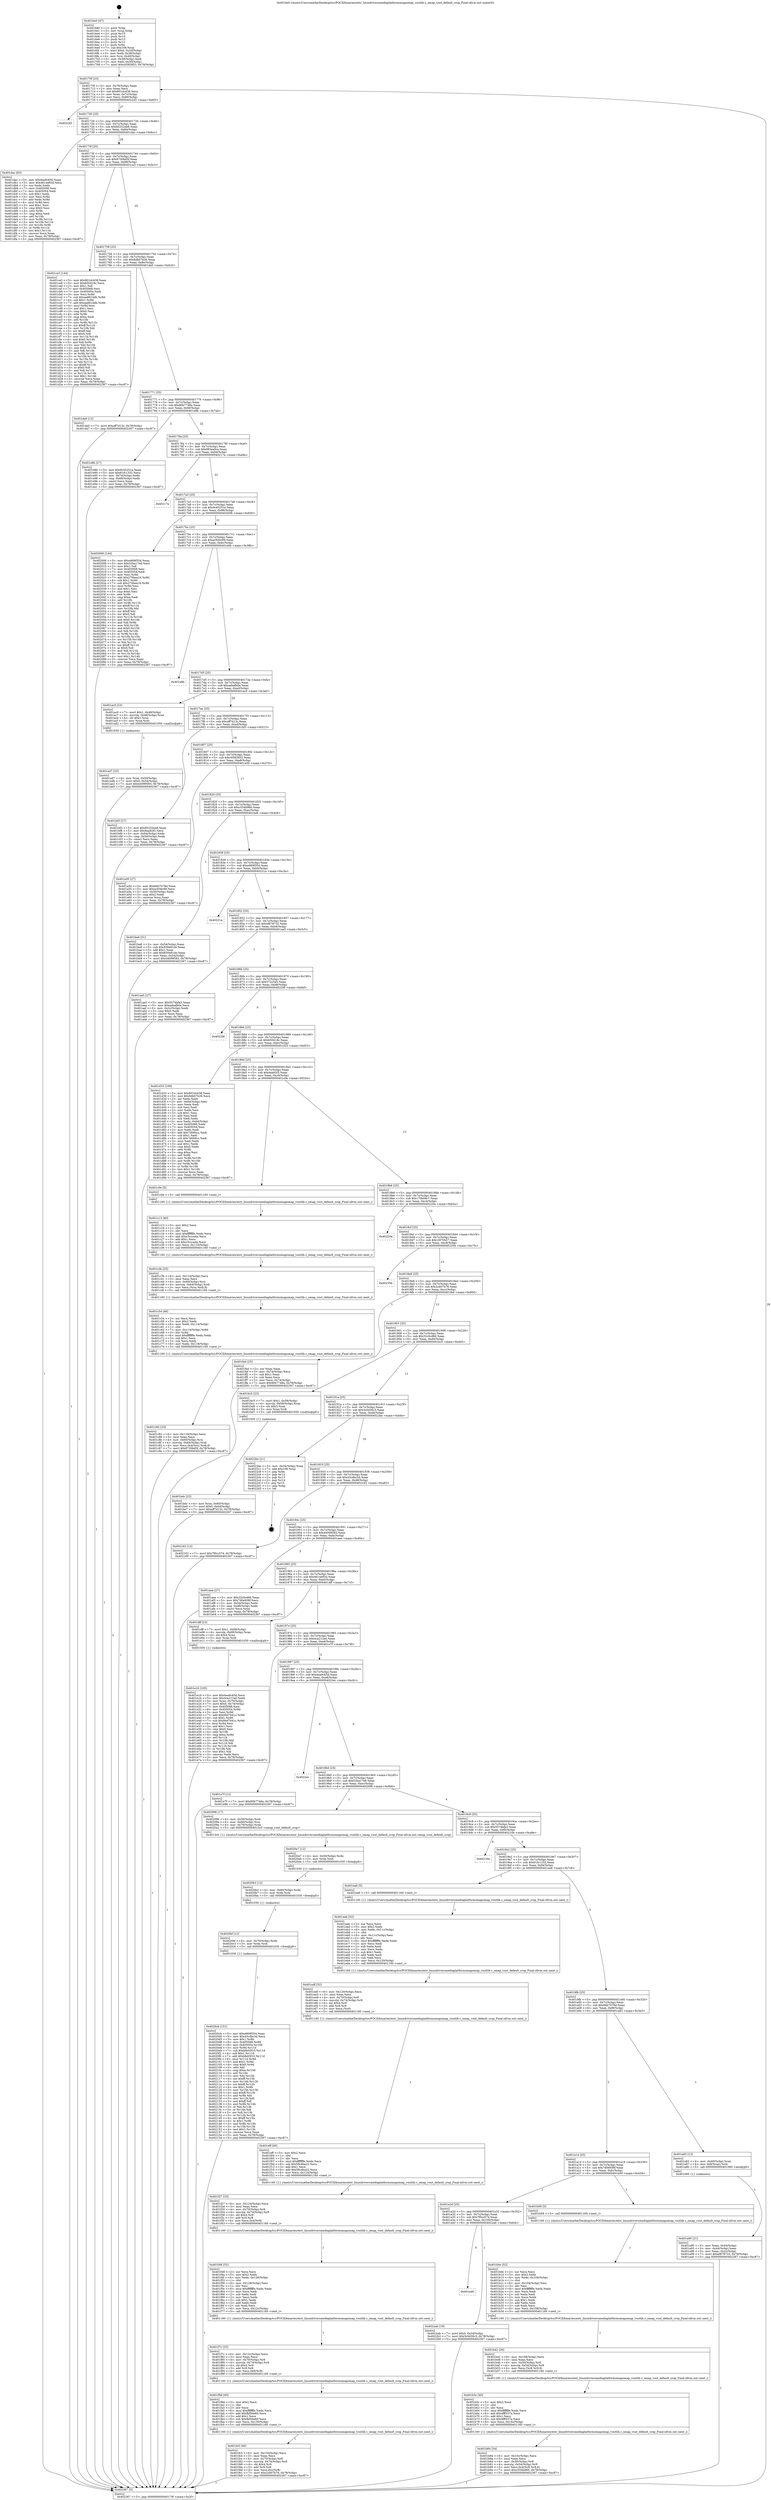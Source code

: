 digraph "0x4016e0" {
  label = "0x4016e0 (/mnt/c/Users/mathe/Desktop/tcc/POCII/binaries/extr_linuxdriversmediaplatformomapomap_voutlib.c_omap_vout_default_crop_Final-ollvm.out::main(0))"
  labelloc = "t"
  node[shape=record]

  Entry [label="",width=0.3,height=0.3,shape=circle,fillcolor=black,style=filled]
  "0x40170f" [label="{
     0x40170f [23]\l
     | [instrs]\l
     &nbsp;&nbsp;0x40170f \<+3\>: mov -0x78(%rbp),%eax\l
     &nbsp;&nbsp;0x401712 \<+2\>: mov %eax,%ecx\l
     &nbsp;&nbsp;0x401714 \<+6\>: sub $0x801dc438,%ecx\l
     &nbsp;&nbsp;0x40171a \<+3\>: mov %eax,-0x7c(%rbp)\l
     &nbsp;&nbsp;0x40171d \<+3\>: mov %ecx,-0x80(%rbp)\l
     &nbsp;&nbsp;0x401720 \<+6\>: je 00000000004022d3 \<main+0xbf3\>\l
  }"]
  "0x4022d3" [label="{
     0x4022d3\l
  }", style=dashed]
  "0x401726" [label="{
     0x401726 [25]\l
     | [instrs]\l
     &nbsp;&nbsp;0x401726 \<+5\>: jmp 000000000040172b \<main+0x4b\>\l
     &nbsp;&nbsp;0x40172b \<+3\>: mov -0x7c(%rbp),%eax\l
     &nbsp;&nbsp;0x40172e \<+5\>: sub $0x85252eb8,%eax\l
     &nbsp;&nbsp;0x401733 \<+6\>: mov %eax,-0x84(%rbp)\l
     &nbsp;&nbsp;0x401739 \<+6\>: je 0000000000401dac \<main+0x6cc\>\l
  }"]
  Exit [label="",width=0.3,height=0.3,shape=circle,fillcolor=black,style=filled,peripheries=2]
  "0x401dac" [label="{
     0x401dac [83]\l
     | [instrs]\l
     &nbsp;&nbsp;0x401dac \<+5\>: mov $0x4ea9c65d,%eax\l
     &nbsp;&nbsp;0x401db1 \<+5\>: mov $0x4614e83d,%ecx\l
     &nbsp;&nbsp;0x401db6 \<+2\>: xor %edx,%edx\l
     &nbsp;&nbsp;0x401db8 \<+7\>: mov 0x405068,%esi\l
     &nbsp;&nbsp;0x401dbf \<+7\>: mov 0x405054,%edi\l
     &nbsp;&nbsp;0x401dc6 \<+3\>: sub $0x1,%edx\l
     &nbsp;&nbsp;0x401dc9 \<+3\>: mov %esi,%r8d\l
     &nbsp;&nbsp;0x401dcc \<+3\>: add %edx,%r8d\l
     &nbsp;&nbsp;0x401dcf \<+4\>: imul %r8d,%esi\l
     &nbsp;&nbsp;0x401dd3 \<+3\>: and $0x1,%esi\l
     &nbsp;&nbsp;0x401dd6 \<+3\>: cmp $0x0,%esi\l
     &nbsp;&nbsp;0x401dd9 \<+4\>: sete %r9b\l
     &nbsp;&nbsp;0x401ddd \<+3\>: cmp $0xa,%edi\l
     &nbsp;&nbsp;0x401de0 \<+4\>: setl %r10b\l
     &nbsp;&nbsp;0x401de4 \<+3\>: mov %r9b,%r11b\l
     &nbsp;&nbsp;0x401de7 \<+3\>: and %r10b,%r11b\l
     &nbsp;&nbsp;0x401dea \<+3\>: xor %r10b,%r9b\l
     &nbsp;&nbsp;0x401ded \<+3\>: or %r9b,%r11b\l
     &nbsp;&nbsp;0x401df0 \<+4\>: test $0x1,%r11b\l
     &nbsp;&nbsp;0x401df4 \<+3\>: cmovne %ecx,%eax\l
     &nbsp;&nbsp;0x401df7 \<+3\>: mov %eax,-0x78(%rbp)\l
     &nbsp;&nbsp;0x401dfa \<+5\>: jmp 0000000000402367 \<main+0xc87\>\l
  }"]
  "0x40173f" [label="{
     0x40173f [25]\l
     | [instrs]\l
     &nbsp;&nbsp;0x40173f \<+5\>: jmp 0000000000401744 \<main+0x64\>\l
     &nbsp;&nbsp;0x401744 \<+3\>: mov -0x7c(%rbp),%eax\l
     &nbsp;&nbsp;0x401747 \<+5\>: sub $0x8730bd5f,%eax\l
     &nbsp;&nbsp;0x40174c \<+6\>: mov %eax,-0x88(%rbp)\l
     &nbsp;&nbsp;0x401752 \<+6\>: je 0000000000401ca3 \<main+0x5c3\>\l
  }"]
  "0x401a46" [label="{
     0x401a46\l
  }", style=dashed]
  "0x401ca3" [label="{
     0x401ca3 [144]\l
     | [instrs]\l
     &nbsp;&nbsp;0x401ca3 \<+5\>: mov $0x801dc438,%eax\l
     &nbsp;&nbsp;0x401ca8 \<+5\>: mov $0x650418c,%ecx\l
     &nbsp;&nbsp;0x401cad \<+2\>: mov $0x1,%dl\l
     &nbsp;&nbsp;0x401caf \<+7\>: mov 0x405068,%esi\l
     &nbsp;&nbsp;0x401cb6 \<+7\>: mov 0x405054,%edi\l
     &nbsp;&nbsp;0x401cbd \<+3\>: mov %esi,%r8d\l
     &nbsp;&nbsp;0x401cc0 \<+7\>: sub $0xaa881ddb,%r8d\l
     &nbsp;&nbsp;0x401cc7 \<+4\>: sub $0x1,%r8d\l
     &nbsp;&nbsp;0x401ccb \<+7\>: add $0xaa881ddb,%r8d\l
     &nbsp;&nbsp;0x401cd2 \<+4\>: imul %r8d,%esi\l
     &nbsp;&nbsp;0x401cd6 \<+3\>: and $0x1,%esi\l
     &nbsp;&nbsp;0x401cd9 \<+3\>: cmp $0x0,%esi\l
     &nbsp;&nbsp;0x401cdc \<+4\>: sete %r9b\l
     &nbsp;&nbsp;0x401ce0 \<+3\>: cmp $0xa,%edi\l
     &nbsp;&nbsp;0x401ce3 \<+4\>: setl %r10b\l
     &nbsp;&nbsp;0x401ce7 \<+3\>: mov %r9b,%r11b\l
     &nbsp;&nbsp;0x401cea \<+4\>: xor $0xff,%r11b\l
     &nbsp;&nbsp;0x401cee \<+3\>: mov %r10b,%bl\l
     &nbsp;&nbsp;0x401cf1 \<+3\>: xor $0xff,%bl\l
     &nbsp;&nbsp;0x401cf4 \<+3\>: xor $0x0,%dl\l
     &nbsp;&nbsp;0x401cf7 \<+3\>: mov %r11b,%r14b\l
     &nbsp;&nbsp;0x401cfa \<+4\>: and $0x0,%r14b\l
     &nbsp;&nbsp;0x401cfe \<+3\>: and %dl,%r9b\l
     &nbsp;&nbsp;0x401d01 \<+3\>: mov %bl,%r15b\l
     &nbsp;&nbsp;0x401d04 \<+4\>: and $0x0,%r15b\l
     &nbsp;&nbsp;0x401d08 \<+3\>: and %dl,%r10b\l
     &nbsp;&nbsp;0x401d0b \<+3\>: or %r9b,%r14b\l
     &nbsp;&nbsp;0x401d0e \<+3\>: or %r10b,%r15b\l
     &nbsp;&nbsp;0x401d11 \<+3\>: xor %r15b,%r14b\l
     &nbsp;&nbsp;0x401d14 \<+3\>: or %bl,%r11b\l
     &nbsp;&nbsp;0x401d17 \<+4\>: xor $0xff,%r11b\l
     &nbsp;&nbsp;0x401d1b \<+3\>: or $0x0,%dl\l
     &nbsp;&nbsp;0x401d1e \<+3\>: and %dl,%r11b\l
     &nbsp;&nbsp;0x401d21 \<+3\>: or %r11b,%r14b\l
     &nbsp;&nbsp;0x401d24 \<+4\>: test $0x1,%r14b\l
     &nbsp;&nbsp;0x401d28 \<+3\>: cmovne %ecx,%eax\l
     &nbsp;&nbsp;0x401d2b \<+3\>: mov %eax,-0x78(%rbp)\l
     &nbsp;&nbsp;0x401d2e \<+5\>: jmp 0000000000402367 \<main+0xc87\>\l
  }"]
  "0x401758" [label="{
     0x401758 [25]\l
     | [instrs]\l
     &nbsp;&nbsp;0x401758 \<+5\>: jmp 000000000040175d \<main+0x7d\>\l
     &nbsp;&nbsp;0x40175d \<+3\>: mov -0x7c(%rbp),%eax\l
     &nbsp;&nbsp;0x401760 \<+5\>: sub $0x8db07b26,%eax\l
     &nbsp;&nbsp;0x401765 \<+6\>: mov %eax,-0x8c(%rbp)\l
     &nbsp;&nbsp;0x40176b \<+6\>: je 0000000000401da0 \<main+0x6c0\>\l
  }"]
  "0x4022ab" [label="{
     0x4022ab [19]\l
     | [instrs]\l
     &nbsp;&nbsp;0x4022ab \<+7\>: movl $0x0,-0x34(%rbp)\l
     &nbsp;&nbsp;0x4022b2 \<+7\>: movl $0x3c0d30c3,-0x78(%rbp)\l
     &nbsp;&nbsp;0x4022b9 \<+5\>: jmp 0000000000402367 \<main+0xc87\>\l
  }"]
  "0x401da0" [label="{
     0x401da0 [12]\l
     | [instrs]\l
     &nbsp;&nbsp;0x401da0 \<+7\>: movl $0xaff7d13c,-0x78(%rbp)\l
     &nbsp;&nbsp;0x401da7 \<+5\>: jmp 0000000000402367 \<main+0xc87\>\l
  }"]
  "0x401771" [label="{
     0x401771 [25]\l
     | [instrs]\l
     &nbsp;&nbsp;0x401771 \<+5\>: jmp 0000000000401776 \<main+0x96\>\l
     &nbsp;&nbsp;0x401776 \<+3\>: mov -0x7c(%rbp),%eax\l
     &nbsp;&nbsp;0x401779 \<+5\>: sub $0x90b7748a,%eax\l
     &nbsp;&nbsp;0x40177e \<+6\>: mov %eax,-0x90(%rbp)\l
     &nbsp;&nbsp;0x401784 \<+6\>: je 0000000000401e8b \<main+0x7ab\>\l
  }"]
  "0x4020cb" [label="{
     0x4020cb [151]\l
     | [instrs]\l
     &nbsp;&nbsp;0x4020cb \<+5\>: mov $0xe969f354,%eax\l
     &nbsp;&nbsp;0x4020d0 \<+5\>: mov $0x43cdbc3d,%ecx\l
     &nbsp;&nbsp;0x4020d5 \<+3\>: mov $0x1,%r8b\l
     &nbsp;&nbsp;0x4020d8 \<+8\>: mov 0x405068,%r9d\l
     &nbsp;&nbsp;0x4020e0 \<+8\>: mov 0x405054,%r10d\l
     &nbsp;&nbsp;0x4020e8 \<+3\>: mov %r9d,%r11d\l
     &nbsp;&nbsp;0x4020eb \<+7\>: sub $0xbfe03f10,%r11d\l
     &nbsp;&nbsp;0x4020f2 \<+4\>: sub $0x1,%r11d\l
     &nbsp;&nbsp;0x4020f6 \<+7\>: add $0xbfe03f10,%r11d\l
     &nbsp;&nbsp;0x4020fd \<+4\>: imul %r11d,%r9d\l
     &nbsp;&nbsp;0x402101 \<+4\>: and $0x1,%r9d\l
     &nbsp;&nbsp;0x402105 \<+4\>: cmp $0x0,%r9d\l
     &nbsp;&nbsp;0x402109 \<+3\>: sete %bl\l
     &nbsp;&nbsp;0x40210c \<+4\>: cmp $0xa,%r10d\l
     &nbsp;&nbsp;0x402110 \<+4\>: setl %r14b\l
     &nbsp;&nbsp;0x402114 \<+3\>: mov %bl,%r15b\l
     &nbsp;&nbsp;0x402117 \<+4\>: xor $0xff,%r15b\l
     &nbsp;&nbsp;0x40211b \<+3\>: mov %r14b,%r12b\l
     &nbsp;&nbsp;0x40211e \<+4\>: xor $0xff,%r12b\l
     &nbsp;&nbsp;0x402122 \<+4\>: xor $0x1,%r8b\l
     &nbsp;&nbsp;0x402126 \<+3\>: mov %r15b,%r13b\l
     &nbsp;&nbsp;0x402129 \<+4\>: and $0xff,%r13b\l
     &nbsp;&nbsp;0x40212d \<+3\>: and %r8b,%bl\l
     &nbsp;&nbsp;0x402130 \<+3\>: mov %r12b,%dl\l
     &nbsp;&nbsp;0x402133 \<+3\>: and $0xff,%dl\l
     &nbsp;&nbsp;0x402136 \<+3\>: and %r8b,%r14b\l
     &nbsp;&nbsp;0x402139 \<+3\>: or %bl,%r13b\l
     &nbsp;&nbsp;0x40213c \<+3\>: or %r14b,%dl\l
     &nbsp;&nbsp;0x40213f \<+3\>: xor %dl,%r13b\l
     &nbsp;&nbsp;0x402142 \<+3\>: or %r12b,%r15b\l
     &nbsp;&nbsp;0x402145 \<+4\>: xor $0xff,%r15b\l
     &nbsp;&nbsp;0x402149 \<+4\>: or $0x1,%r8b\l
     &nbsp;&nbsp;0x40214d \<+3\>: and %r8b,%r15b\l
     &nbsp;&nbsp;0x402150 \<+3\>: or %r15b,%r13b\l
     &nbsp;&nbsp;0x402153 \<+4\>: test $0x1,%r13b\l
     &nbsp;&nbsp;0x402157 \<+3\>: cmovne %ecx,%eax\l
     &nbsp;&nbsp;0x40215a \<+3\>: mov %eax,-0x78(%rbp)\l
     &nbsp;&nbsp;0x40215d \<+5\>: jmp 0000000000402367 \<main+0xc87\>\l
  }"]
  "0x401e8b" [label="{
     0x401e8b [27]\l
     | [instrs]\l
     &nbsp;&nbsp;0x401e8b \<+5\>: mov $0x9c45251e,%eax\l
     &nbsp;&nbsp;0x401e90 \<+5\>: mov $0x61fc1332,%ecx\l
     &nbsp;&nbsp;0x401e95 \<+3\>: mov -0x74(%rbp),%edx\l
     &nbsp;&nbsp;0x401e98 \<+3\>: cmp -0x68(%rbp),%edx\l
     &nbsp;&nbsp;0x401e9b \<+3\>: cmovl %ecx,%eax\l
     &nbsp;&nbsp;0x401e9e \<+3\>: mov %eax,-0x78(%rbp)\l
     &nbsp;&nbsp;0x401ea1 \<+5\>: jmp 0000000000402367 \<main+0xc87\>\l
  }"]
  "0x40178a" [label="{
     0x40178a [25]\l
     | [instrs]\l
     &nbsp;&nbsp;0x40178a \<+5\>: jmp 000000000040178f \<main+0xaf\>\l
     &nbsp;&nbsp;0x40178f \<+3\>: mov -0x7c(%rbp),%eax\l
     &nbsp;&nbsp;0x401792 \<+5\>: sub $0x983ea0ca,%eax\l
     &nbsp;&nbsp;0x401797 \<+6\>: mov %eax,-0x94(%rbp)\l
     &nbsp;&nbsp;0x40179d \<+6\>: je 000000000040217a \<main+0xa9a\>\l
  }"]
  "0x4020bf" [label="{
     0x4020bf [12]\l
     | [instrs]\l
     &nbsp;&nbsp;0x4020bf \<+4\>: mov -0x70(%rbp),%rdx\l
     &nbsp;&nbsp;0x4020c3 \<+3\>: mov %rdx,%rdi\l
     &nbsp;&nbsp;0x4020c6 \<+5\>: call 0000000000401030 \<free@plt\>\l
     | [calls]\l
     &nbsp;&nbsp;0x401030 \{1\} (unknown)\l
  }"]
  "0x40217a" [label="{
     0x40217a\l
  }", style=dashed]
  "0x4017a3" [label="{
     0x4017a3 [25]\l
     | [instrs]\l
     &nbsp;&nbsp;0x4017a3 \<+5\>: jmp 00000000004017a8 \<main+0xc8\>\l
     &nbsp;&nbsp;0x4017a8 \<+3\>: mov -0x7c(%rbp),%eax\l
     &nbsp;&nbsp;0x4017ab \<+5\>: sub $0x9c45251e,%eax\l
     &nbsp;&nbsp;0x4017b0 \<+6\>: mov %eax,-0x98(%rbp)\l
     &nbsp;&nbsp;0x4017b6 \<+6\>: je 0000000000402006 \<main+0x926\>\l
  }"]
  "0x4020b3" [label="{
     0x4020b3 [12]\l
     | [instrs]\l
     &nbsp;&nbsp;0x4020b3 \<+4\>: mov -0x60(%rbp),%rdx\l
     &nbsp;&nbsp;0x4020b7 \<+3\>: mov %rdx,%rdi\l
     &nbsp;&nbsp;0x4020ba \<+5\>: call 0000000000401030 \<free@plt\>\l
     | [calls]\l
     &nbsp;&nbsp;0x401030 \{1\} (unknown)\l
  }"]
  "0x402006" [label="{
     0x402006 [144]\l
     | [instrs]\l
     &nbsp;&nbsp;0x402006 \<+5\>: mov $0xe969f354,%eax\l
     &nbsp;&nbsp;0x40200b \<+5\>: mov $0x52ba17e8,%ecx\l
     &nbsp;&nbsp;0x402010 \<+2\>: mov $0x1,%dl\l
     &nbsp;&nbsp;0x402012 \<+7\>: mov 0x405068,%esi\l
     &nbsp;&nbsp;0x402019 \<+7\>: mov 0x405054,%edi\l
     &nbsp;&nbsp;0x402020 \<+3\>: mov %esi,%r8d\l
     &nbsp;&nbsp;0x402023 \<+7\>: add $0x270bea16,%r8d\l
     &nbsp;&nbsp;0x40202a \<+4\>: sub $0x1,%r8d\l
     &nbsp;&nbsp;0x40202e \<+7\>: sub $0x270bea16,%r8d\l
     &nbsp;&nbsp;0x402035 \<+4\>: imul %r8d,%esi\l
     &nbsp;&nbsp;0x402039 \<+3\>: and $0x1,%esi\l
     &nbsp;&nbsp;0x40203c \<+3\>: cmp $0x0,%esi\l
     &nbsp;&nbsp;0x40203f \<+4\>: sete %r9b\l
     &nbsp;&nbsp;0x402043 \<+3\>: cmp $0xa,%edi\l
     &nbsp;&nbsp;0x402046 \<+4\>: setl %r10b\l
     &nbsp;&nbsp;0x40204a \<+3\>: mov %r9b,%r11b\l
     &nbsp;&nbsp;0x40204d \<+4\>: xor $0xff,%r11b\l
     &nbsp;&nbsp;0x402051 \<+3\>: mov %r10b,%bl\l
     &nbsp;&nbsp;0x402054 \<+3\>: xor $0xff,%bl\l
     &nbsp;&nbsp;0x402057 \<+3\>: xor $0x0,%dl\l
     &nbsp;&nbsp;0x40205a \<+3\>: mov %r11b,%r14b\l
     &nbsp;&nbsp;0x40205d \<+4\>: and $0x0,%r14b\l
     &nbsp;&nbsp;0x402061 \<+3\>: and %dl,%r9b\l
     &nbsp;&nbsp;0x402064 \<+3\>: mov %bl,%r15b\l
     &nbsp;&nbsp;0x402067 \<+4\>: and $0x0,%r15b\l
     &nbsp;&nbsp;0x40206b \<+3\>: and %dl,%r10b\l
     &nbsp;&nbsp;0x40206e \<+3\>: or %r9b,%r14b\l
     &nbsp;&nbsp;0x402071 \<+3\>: or %r10b,%r15b\l
     &nbsp;&nbsp;0x402074 \<+3\>: xor %r15b,%r14b\l
     &nbsp;&nbsp;0x402077 \<+3\>: or %bl,%r11b\l
     &nbsp;&nbsp;0x40207a \<+4\>: xor $0xff,%r11b\l
     &nbsp;&nbsp;0x40207e \<+3\>: or $0x0,%dl\l
     &nbsp;&nbsp;0x402081 \<+3\>: and %dl,%r11b\l
     &nbsp;&nbsp;0x402084 \<+3\>: or %r11b,%r14b\l
     &nbsp;&nbsp;0x402087 \<+4\>: test $0x1,%r14b\l
     &nbsp;&nbsp;0x40208b \<+3\>: cmovne %ecx,%eax\l
     &nbsp;&nbsp;0x40208e \<+3\>: mov %eax,-0x78(%rbp)\l
     &nbsp;&nbsp;0x402091 \<+5\>: jmp 0000000000402367 \<main+0xc87\>\l
  }"]
  "0x4017bc" [label="{
     0x4017bc [25]\l
     | [instrs]\l
     &nbsp;&nbsp;0x4017bc \<+5\>: jmp 00000000004017c1 \<main+0xe1\>\l
     &nbsp;&nbsp;0x4017c1 \<+3\>: mov -0x7c(%rbp),%eax\l
     &nbsp;&nbsp;0x4017c4 \<+5\>: sub $0xac93bc99,%eax\l
     &nbsp;&nbsp;0x4017c9 \<+6\>: mov %eax,-0x9c(%rbp)\l
     &nbsp;&nbsp;0x4017cf \<+6\>: je 0000000000401a6b \<main+0x38b\>\l
  }"]
  "0x4020a7" [label="{
     0x4020a7 [12]\l
     | [instrs]\l
     &nbsp;&nbsp;0x4020a7 \<+4\>: mov -0x50(%rbp),%rdx\l
     &nbsp;&nbsp;0x4020ab \<+3\>: mov %rdx,%rdi\l
     &nbsp;&nbsp;0x4020ae \<+5\>: call 0000000000401030 \<free@plt\>\l
     | [calls]\l
     &nbsp;&nbsp;0x401030 \{1\} (unknown)\l
  }"]
  "0x401a6b" [label="{
     0x401a6b\l
  }", style=dashed]
  "0x4017d5" [label="{
     0x4017d5 [25]\l
     | [instrs]\l
     &nbsp;&nbsp;0x4017d5 \<+5\>: jmp 00000000004017da \<main+0xfa\>\l
     &nbsp;&nbsp;0x4017da \<+3\>: mov -0x7c(%rbp),%eax\l
     &nbsp;&nbsp;0x4017dd \<+5\>: sub $0xaebafb0e,%eax\l
     &nbsp;&nbsp;0x4017e2 \<+6\>: mov %eax,-0xa0(%rbp)\l
     &nbsp;&nbsp;0x4017e8 \<+6\>: je 0000000000401ac0 \<main+0x3e0\>\l
  }"]
  "0x401fc5" [label="{
     0x401fc5 [40]\l
     | [instrs]\l
     &nbsp;&nbsp;0x401fc5 \<+6\>: mov -0x130(%rbp),%ecx\l
     &nbsp;&nbsp;0x401fcb \<+3\>: imul %eax,%ecx\l
     &nbsp;&nbsp;0x401fce \<+4\>: mov -0x70(%rbp),%r8\l
     &nbsp;&nbsp;0x401fd2 \<+4\>: movslq -0x74(%rbp),%r9\l
     &nbsp;&nbsp;0x401fd6 \<+4\>: shl $0x4,%r9\l
     &nbsp;&nbsp;0x401fda \<+3\>: add %r9,%r8\l
     &nbsp;&nbsp;0x401fdd \<+4\>: mov %ecx,0xc(%r8)\l
     &nbsp;&nbsp;0x401fe1 \<+7\>: movl $0x2cb07b78,-0x78(%rbp)\l
     &nbsp;&nbsp;0x401fe8 \<+5\>: jmp 0000000000402367 \<main+0xc87\>\l
  }"]
  "0x401ac0" [label="{
     0x401ac0 [23]\l
     | [instrs]\l
     &nbsp;&nbsp;0x401ac0 \<+7\>: movl $0x1,-0x48(%rbp)\l
     &nbsp;&nbsp;0x401ac7 \<+4\>: movslq -0x48(%rbp),%rax\l
     &nbsp;&nbsp;0x401acb \<+4\>: shl $0x3,%rax\l
     &nbsp;&nbsp;0x401acf \<+3\>: mov %rax,%rdi\l
     &nbsp;&nbsp;0x401ad2 \<+5\>: call 0000000000401050 \<malloc@plt\>\l
     | [calls]\l
     &nbsp;&nbsp;0x401050 \{1\} (unknown)\l
  }"]
  "0x4017ee" [label="{
     0x4017ee [25]\l
     | [instrs]\l
     &nbsp;&nbsp;0x4017ee \<+5\>: jmp 00000000004017f3 \<main+0x113\>\l
     &nbsp;&nbsp;0x4017f3 \<+3\>: mov -0x7c(%rbp),%eax\l
     &nbsp;&nbsp;0x4017f6 \<+5\>: sub $0xaff7d13c,%eax\l
     &nbsp;&nbsp;0x4017fb \<+6\>: mov %eax,-0xa4(%rbp)\l
     &nbsp;&nbsp;0x401801 \<+6\>: je 0000000000401bf3 \<main+0x513\>\l
  }"]
  "0x401f9d" [label="{
     0x401f9d [40]\l
     | [instrs]\l
     &nbsp;&nbsp;0x401f9d \<+5\>: mov $0x2,%ecx\l
     &nbsp;&nbsp;0x401fa2 \<+1\>: cltd\l
     &nbsp;&nbsp;0x401fa3 \<+2\>: idiv %ecx\l
     &nbsp;&nbsp;0x401fa5 \<+6\>: imul $0xfffffffe,%edx,%ecx\l
     &nbsp;&nbsp;0x401fab \<+6\>: add $0xfbf5de60,%ecx\l
     &nbsp;&nbsp;0x401fb1 \<+3\>: add $0x1,%ecx\l
     &nbsp;&nbsp;0x401fb4 \<+6\>: sub $0xfbf5de60,%ecx\l
     &nbsp;&nbsp;0x401fba \<+6\>: mov %ecx,-0x130(%rbp)\l
     &nbsp;&nbsp;0x401fc0 \<+5\>: call 0000000000401160 \<next_i\>\l
     | [calls]\l
     &nbsp;&nbsp;0x401160 \{1\} (/mnt/c/Users/mathe/Desktop/tcc/POCII/binaries/extr_linuxdriversmediaplatformomapomap_voutlib.c_omap_vout_default_crop_Final-ollvm.out::next_i)\l
  }"]
  "0x401bf3" [label="{
     0x401bf3 [27]\l
     | [instrs]\l
     &nbsp;&nbsp;0x401bf3 \<+5\>: mov $0x85252eb8,%eax\l
     &nbsp;&nbsp;0x401bf8 \<+5\>: mov $0x9aa92f3,%ecx\l
     &nbsp;&nbsp;0x401bfd \<+3\>: mov -0x64(%rbp),%edx\l
     &nbsp;&nbsp;0x401c00 \<+3\>: cmp -0x58(%rbp),%edx\l
     &nbsp;&nbsp;0x401c03 \<+3\>: cmovl %ecx,%eax\l
     &nbsp;&nbsp;0x401c06 \<+3\>: mov %eax,-0x78(%rbp)\l
     &nbsp;&nbsp;0x401c09 \<+5\>: jmp 0000000000402367 \<main+0xc87\>\l
  }"]
  "0x401807" [label="{
     0x401807 [25]\l
     | [instrs]\l
     &nbsp;&nbsp;0x401807 \<+5\>: jmp 000000000040180c \<main+0x12c\>\l
     &nbsp;&nbsp;0x40180c \<+3\>: mov -0x7c(%rbp),%eax\l
     &nbsp;&nbsp;0x40180f \<+5\>: sub $0xc0583853,%eax\l
     &nbsp;&nbsp;0x401814 \<+6\>: mov %eax,-0xa8(%rbp)\l
     &nbsp;&nbsp;0x40181a \<+6\>: je 0000000000401a50 \<main+0x370\>\l
  }"]
  "0x401f7c" [label="{
     0x401f7c [33]\l
     | [instrs]\l
     &nbsp;&nbsp;0x401f7c \<+6\>: mov -0x12c(%rbp),%ecx\l
     &nbsp;&nbsp;0x401f82 \<+3\>: imul %eax,%ecx\l
     &nbsp;&nbsp;0x401f85 \<+4\>: mov -0x70(%rbp),%r8\l
     &nbsp;&nbsp;0x401f89 \<+4\>: movslq -0x74(%rbp),%r9\l
     &nbsp;&nbsp;0x401f8d \<+4\>: shl $0x4,%r9\l
     &nbsp;&nbsp;0x401f91 \<+3\>: add %r9,%r8\l
     &nbsp;&nbsp;0x401f94 \<+4\>: mov %ecx,0x8(%r8)\l
     &nbsp;&nbsp;0x401f98 \<+5\>: call 0000000000401160 \<next_i\>\l
     | [calls]\l
     &nbsp;&nbsp;0x401160 \{1\} (/mnt/c/Users/mathe/Desktop/tcc/POCII/binaries/extr_linuxdriversmediaplatformomapomap_voutlib.c_omap_vout_default_crop_Final-ollvm.out::next_i)\l
  }"]
  "0x401a50" [label="{
     0x401a50 [27]\l
     | [instrs]\l
     &nbsp;&nbsp;0x401a50 \<+5\>: mov $0x66b7078d,%eax\l
     &nbsp;&nbsp;0x401a55 \<+5\>: mov $0xac93bc99,%ecx\l
     &nbsp;&nbsp;0x401a5a \<+3\>: mov -0x30(%rbp),%edx\l
     &nbsp;&nbsp;0x401a5d \<+3\>: cmp $0x2,%edx\l
     &nbsp;&nbsp;0x401a60 \<+3\>: cmovne %ecx,%eax\l
     &nbsp;&nbsp;0x401a63 \<+3\>: mov %eax,-0x78(%rbp)\l
     &nbsp;&nbsp;0x401a66 \<+5\>: jmp 0000000000402367 \<main+0xc87\>\l
  }"]
  "0x401820" [label="{
     0x401820 [25]\l
     | [instrs]\l
     &nbsp;&nbsp;0x401820 \<+5\>: jmp 0000000000401825 \<main+0x145\>\l
     &nbsp;&nbsp;0x401825 \<+3\>: mov -0x7c(%rbp),%eax\l
     &nbsp;&nbsp;0x401828 \<+5\>: sub $0xc554b966,%eax\l
     &nbsp;&nbsp;0x40182d \<+6\>: mov %eax,-0xac(%rbp)\l
     &nbsp;&nbsp;0x401833 \<+6\>: je 0000000000401ba6 \<main+0x4c6\>\l
  }"]
  "0x402367" [label="{
     0x402367 [5]\l
     | [instrs]\l
     &nbsp;&nbsp;0x402367 \<+5\>: jmp 000000000040170f \<main+0x2f\>\l
  }"]
  "0x4016e0" [label="{
     0x4016e0 [47]\l
     | [instrs]\l
     &nbsp;&nbsp;0x4016e0 \<+1\>: push %rbp\l
     &nbsp;&nbsp;0x4016e1 \<+3\>: mov %rsp,%rbp\l
     &nbsp;&nbsp;0x4016e4 \<+2\>: push %r15\l
     &nbsp;&nbsp;0x4016e6 \<+2\>: push %r14\l
     &nbsp;&nbsp;0x4016e8 \<+2\>: push %r13\l
     &nbsp;&nbsp;0x4016ea \<+2\>: push %r12\l
     &nbsp;&nbsp;0x4016ec \<+1\>: push %rbx\l
     &nbsp;&nbsp;0x4016ed \<+7\>: sub $0x108,%rsp\l
     &nbsp;&nbsp;0x4016f4 \<+7\>: movl $0x0,-0x34(%rbp)\l
     &nbsp;&nbsp;0x4016fb \<+3\>: mov %edi,-0x38(%rbp)\l
     &nbsp;&nbsp;0x4016fe \<+4\>: mov %rsi,-0x40(%rbp)\l
     &nbsp;&nbsp;0x401702 \<+3\>: mov -0x38(%rbp),%edi\l
     &nbsp;&nbsp;0x401705 \<+3\>: mov %edi,-0x30(%rbp)\l
     &nbsp;&nbsp;0x401708 \<+7\>: movl $0xc0583853,-0x78(%rbp)\l
  }"]
  "0x401f48" [label="{
     0x401f48 [52]\l
     | [instrs]\l
     &nbsp;&nbsp;0x401f48 \<+2\>: xor %ecx,%ecx\l
     &nbsp;&nbsp;0x401f4a \<+5\>: mov $0x2,%edx\l
     &nbsp;&nbsp;0x401f4f \<+6\>: mov %edx,-0x128(%rbp)\l
     &nbsp;&nbsp;0x401f55 \<+1\>: cltd\l
     &nbsp;&nbsp;0x401f56 \<+6\>: mov -0x128(%rbp),%esi\l
     &nbsp;&nbsp;0x401f5c \<+2\>: idiv %esi\l
     &nbsp;&nbsp;0x401f5e \<+6\>: imul $0xfffffffe,%edx,%edx\l
     &nbsp;&nbsp;0x401f64 \<+2\>: mov %ecx,%edi\l
     &nbsp;&nbsp;0x401f66 \<+2\>: sub %edx,%edi\l
     &nbsp;&nbsp;0x401f68 \<+2\>: mov %ecx,%edx\l
     &nbsp;&nbsp;0x401f6a \<+3\>: sub $0x1,%edx\l
     &nbsp;&nbsp;0x401f6d \<+2\>: add %edx,%edi\l
     &nbsp;&nbsp;0x401f6f \<+2\>: sub %edi,%ecx\l
     &nbsp;&nbsp;0x401f71 \<+6\>: mov %ecx,-0x12c(%rbp)\l
     &nbsp;&nbsp;0x401f77 \<+5\>: call 0000000000401160 \<next_i\>\l
     | [calls]\l
     &nbsp;&nbsp;0x401160 \{1\} (/mnt/c/Users/mathe/Desktop/tcc/POCII/binaries/extr_linuxdriversmediaplatformomapomap_voutlib.c_omap_vout_default_crop_Final-ollvm.out::next_i)\l
  }"]
  "0x401ba6" [label="{
     0x401ba6 [31]\l
     | [instrs]\l
     &nbsp;&nbsp;0x401ba6 \<+3\>: mov -0x54(%rbp),%eax\l
     &nbsp;&nbsp;0x401ba9 \<+5\>: sub $0x830e81de,%eax\l
     &nbsp;&nbsp;0x401bae \<+3\>: add $0x1,%eax\l
     &nbsp;&nbsp;0x401bb1 \<+5\>: add $0x830e81de,%eax\l
     &nbsp;&nbsp;0x401bb6 \<+3\>: mov %eax,-0x54(%rbp)\l
     &nbsp;&nbsp;0x401bb9 \<+7\>: movl $0x44099583,-0x78(%rbp)\l
     &nbsp;&nbsp;0x401bc0 \<+5\>: jmp 0000000000402367 \<main+0xc87\>\l
  }"]
  "0x401839" [label="{
     0x401839 [25]\l
     | [instrs]\l
     &nbsp;&nbsp;0x401839 \<+5\>: jmp 000000000040183e \<main+0x15e\>\l
     &nbsp;&nbsp;0x40183e \<+3\>: mov -0x7c(%rbp),%eax\l
     &nbsp;&nbsp;0x401841 \<+5\>: sub $0xe969f354,%eax\l
     &nbsp;&nbsp;0x401846 \<+6\>: mov %eax,-0xb0(%rbp)\l
     &nbsp;&nbsp;0x40184c \<+6\>: je 000000000040231a \<main+0xc3a\>\l
  }"]
  "0x401f27" [label="{
     0x401f27 [33]\l
     | [instrs]\l
     &nbsp;&nbsp;0x401f27 \<+6\>: mov -0x124(%rbp),%ecx\l
     &nbsp;&nbsp;0x401f2d \<+3\>: imul %eax,%ecx\l
     &nbsp;&nbsp;0x401f30 \<+4\>: mov -0x70(%rbp),%r8\l
     &nbsp;&nbsp;0x401f34 \<+4\>: movslq -0x74(%rbp),%r9\l
     &nbsp;&nbsp;0x401f38 \<+4\>: shl $0x4,%r9\l
     &nbsp;&nbsp;0x401f3c \<+3\>: add %r9,%r8\l
     &nbsp;&nbsp;0x401f3f \<+4\>: mov %ecx,0x4(%r8)\l
     &nbsp;&nbsp;0x401f43 \<+5\>: call 0000000000401160 \<next_i\>\l
     | [calls]\l
     &nbsp;&nbsp;0x401160 \{1\} (/mnt/c/Users/mathe/Desktop/tcc/POCII/binaries/extr_linuxdriversmediaplatformomapomap_voutlib.c_omap_vout_default_crop_Final-ollvm.out::next_i)\l
  }"]
  "0x40231a" [label="{
     0x40231a\l
  }", style=dashed]
  "0x401852" [label="{
     0x401852 [25]\l
     | [instrs]\l
     &nbsp;&nbsp;0x401852 \<+5\>: jmp 0000000000401857 \<main+0x177\>\l
     &nbsp;&nbsp;0x401857 \<+3\>: mov -0x7c(%rbp),%eax\l
     &nbsp;&nbsp;0x40185a \<+5\>: sub $0xef878732,%eax\l
     &nbsp;&nbsp;0x40185f \<+6\>: mov %eax,-0xb4(%rbp)\l
     &nbsp;&nbsp;0x401865 \<+6\>: je 0000000000401aa5 \<main+0x3c5\>\l
  }"]
  "0x401eff" [label="{
     0x401eff [40]\l
     | [instrs]\l
     &nbsp;&nbsp;0x401eff \<+5\>: mov $0x2,%ecx\l
     &nbsp;&nbsp;0x401f04 \<+1\>: cltd\l
     &nbsp;&nbsp;0x401f05 \<+2\>: idiv %ecx\l
     &nbsp;&nbsp;0x401f07 \<+6\>: imul $0xfffffffe,%edx,%ecx\l
     &nbsp;&nbsp;0x401f0d \<+6\>: sub $0x58c4ba22,%ecx\l
     &nbsp;&nbsp;0x401f13 \<+3\>: add $0x1,%ecx\l
     &nbsp;&nbsp;0x401f16 \<+6\>: add $0x58c4ba22,%ecx\l
     &nbsp;&nbsp;0x401f1c \<+6\>: mov %ecx,-0x124(%rbp)\l
     &nbsp;&nbsp;0x401f22 \<+5\>: call 0000000000401160 \<next_i\>\l
     | [calls]\l
     &nbsp;&nbsp;0x401160 \{1\} (/mnt/c/Users/mathe/Desktop/tcc/POCII/binaries/extr_linuxdriversmediaplatformomapomap_voutlib.c_omap_vout_default_crop_Final-ollvm.out::next_i)\l
  }"]
  "0x401aa5" [label="{
     0x401aa5 [27]\l
     | [instrs]\l
     &nbsp;&nbsp;0x401aa5 \<+5\>: mov $0x5574bfa3,%eax\l
     &nbsp;&nbsp;0x401aaa \<+5\>: mov $0xaebafb0e,%ecx\l
     &nbsp;&nbsp;0x401aaf \<+3\>: mov -0x2c(%rbp),%edx\l
     &nbsp;&nbsp;0x401ab2 \<+3\>: cmp $0x0,%edx\l
     &nbsp;&nbsp;0x401ab5 \<+3\>: cmove %ecx,%eax\l
     &nbsp;&nbsp;0x401ab8 \<+3\>: mov %eax,-0x78(%rbp)\l
     &nbsp;&nbsp;0x401abb \<+5\>: jmp 0000000000402367 \<main+0xc87\>\l
  }"]
  "0x40186b" [label="{
     0x40186b [25]\l
     | [instrs]\l
     &nbsp;&nbsp;0x40186b \<+5\>: jmp 0000000000401870 \<main+0x190\>\l
     &nbsp;&nbsp;0x401870 \<+3\>: mov -0x7c(%rbp),%eax\l
     &nbsp;&nbsp;0x401873 \<+5\>: sub $0x572c5d3,%eax\l
     &nbsp;&nbsp;0x401878 \<+6\>: mov %eax,-0xb8(%rbp)\l
     &nbsp;&nbsp;0x40187e \<+6\>: je 000000000040229f \<main+0xbbf\>\l
  }"]
  "0x401edf" [label="{
     0x401edf [32]\l
     | [instrs]\l
     &nbsp;&nbsp;0x401edf \<+6\>: mov -0x120(%rbp),%ecx\l
     &nbsp;&nbsp;0x401ee5 \<+3\>: imul %eax,%ecx\l
     &nbsp;&nbsp;0x401ee8 \<+4\>: mov -0x70(%rbp),%r8\l
     &nbsp;&nbsp;0x401eec \<+4\>: movslq -0x74(%rbp),%r9\l
     &nbsp;&nbsp;0x401ef0 \<+4\>: shl $0x4,%r9\l
     &nbsp;&nbsp;0x401ef4 \<+3\>: add %r9,%r8\l
     &nbsp;&nbsp;0x401ef7 \<+3\>: mov %ecx,(%r8)\l
     &nbsp;&nbsp;0x401efa \<+5\>: call 0000000000401160 \<next_i\>\l
     | [calls]\l
     &nbsp;&nbsp;0x401160 \{1\} (/mnt/c/Users/mathe/Desktop/tcc/POCII/binaries/extr_linuxdriversmediaplatformomapomap_voutlib.c_omap_vout_default_crop_Final-ollvm.out::next_i)\l
  }"]
  "0x40229f" [label="{
     0x40229f\l
  }", style=dashed]
  "0x401884" [label="{
     0x401884 [25]\l
     | [instrs]\l
     &nbsp;&nbsp;0x401884 \<+5\>: jmp 0000000000401889 \<main+0x1a9\>\l
     &nbsp;&nbsp;0x401889 \<+3\>: mov -0x7c(%rbp),%eax\l
     &nbsp;&nbsp;0x40188c \<+5\>: sub $0x650418c,%eax\l
     &nbsp;&nbsp;0x401891 \<+6\>: mov %eax,-0xbc(%rbp)\l
     &nbsp;&nbsp;0x401897 \<+6\>: je 0000000000401d33 \<main+0x653\>\l
  }"]
  "0x401eab" [label="{
     0x401eab [52]\l
     | [instrs]\l
     &nbsp;&nbsp;0x401eab \<+2\>: xor %ecx,%ecx\l
     &nbsp;&nbsp;0x401ead \<+5\>: mov $0x2,%edx\l
     &nbsp;&nbsp;0x401eb2 \<+6\>: mov %edx,-0x11c(%rbp)\l
     &nbsp;&nbsp;0x401eb8 \<+1\>: cltd\l
     &nbsp;&nbsp;0x401eb9 \<+6\>: mov -0x11c(%rbp),%esi\l
     &nbsp;&nbsp;0x401ebf \<+2\>: idiv %esi\l
     &nbsp;&nbsp;0x401ec1 \<+6\>: imul $0xfffffffe,%edx,%edx\l
     &nbsp;&nbsp;0x401ec7 \<+2\>: mov %ecx,%edi\l
     &nbsp;&nbsp;0x401ec9 \<+2\>: sub %edx,%edi\l
     &nbsp;&nbsp;0x401ecb \<+2\>: mov %ecx,%edx\l
     &nbsp;&nbsp;0x401ecd \<+3\>: sub $0x1,%edx\l
     &nbsp;&nbsp;0x401ed0 \<+2\>: add %edx,%edi\l
     &nbsp;&nbsp;0x401ed2 \<+2\>: sub %edi,%ecx\l
     &nbsp;&nbsp;0x401ed4 \<+6\>: mov %ecx,-0x120(%rbp)\l
     &nbsp;&nbsp;0x401eda \<+5\>: call 0000000000401160 \<next_i\>\l
     | [calls]\l
     &nbsp;&nbsp;0x401160 \{1\} (/mnt/c/Users/mathe/Desktop/tcc/POCII/binaries/extr_linuxdriversmediaplatformomapomap_voutlib.c_omap_vout_default_crop_Final-ollvm.out::next_i)\l
  }"]
  "0x401d33" [label="{
     0x401d33 [109]\l
     | [instrs]\l
     &nbsp;&nbsp;0x401d33 \<+5\>: mov $0x801dc438,%eax\l
     &nbsp;&nbsp;0x401d38 \<+5\>: mov $0x8db07b26,%ecx\l
     &nbsp;&nbsp;0x401d3d \<+2\>: xor %edx,%edx\l
     &nbsp;&nbsp;0x401d3f \<+3\>: mov -0x64(%rbp),%esi\l
     &nbsp;&nbsp;0x401d42 \<+2\>: mov %edx,%edi\l
     &nbsp;&nbsp;0x401d44 \<+2\>: sub %esi,%edi\l
     &nbsp;&nbsp;0x401d46 \<+2\>: mov %edx,%esi\l
     &nbsp;&nbsp;0x401d48 \<+3\>: sub $0x1,%esi\l
     &nbsp;&nbsp;0x401d4b \<+2\>: add %esi,%edi\l
     &nbsp;&nbsp;0x401d4d \<+2\>: sub %edi,%edx\l
     &nbsp;&nbsp;0x401d4f \<+3\>: mov %edx,-0x64(%rbp)\l
     &nbsp;&nbsp;0x401d52 \<+7\>: mov 0x405068,%edx\l
     &nbsp;&nbsp;0x401d59 \<+7\>: mov 0x405054,%esi\l
     &nbsp;&nbsp;0x401d60 \<+2\>: mov %edx,%edi\l
     &nbsp;&nbsp;0x401d62 \<+6\>: add $0x7d084cc,%edi\l
     &nbsp;&nbsp;0x401d68 \<+3\>: sub $0x1,%edi\l
     &nbsp;&nbsp;0x401d6b \<+6\>: sub $0x7d084cc,%edi\l
     &nbsp;&nbsp;0x401d71 \<+3\>: imul %edi,%edx\l
     &nbsp;&nbsp;0x401d74 \<+3\>: and $0x1,%edx\l
     &nbsp;&nbsp;0x401d77 \<+3\>: cmp $0x0,%edx\l
     &nbsp;&nbsp;0x401d7a \<+4\>: sete %r8b\l
     &nbsp;&nbsp;0x401d7e \<+3\>: cmp $0xa,%esi\l
     &nbsp;&nbsp;0x401d81 \<+4\>: setl %r9b\l
     &nbsp;&nbsp;0x401d85 \<+3\>: mov %r8b,%r10b\l
     &nbsp;&nbsp;0x401d88 \<+3\>: and %r9b,%r10b\l
     &nbsp;&nbsp;0x401d8b \<+3\>: xor %r9b,%r8b\l
     &nbsp;&nbsp;0x401d8e \<+3\>: or %r8b,%r10b\l
     &nbsp;&nbsp;0x401d91 \<+4\>: test $0x1,%r10b\l
     &nbsp;&nbsp;0x401d95 \<+3\>: cmovne %ecx,%eax\l
     &nbsp;&nbsp;0x401d98 \<+3\>: mov %eax,-0x78(%rbp)\l
     &nbsp;&nbsp;0x401d9b \<+5\>: jmp 0000000000402367 \<main+0xc87\>\l
  }"]
  "0x40189d" [label="{
     0x40189d [25]\l
     | [instrs]\l
     &nbsp;&nbsp;0x40189d \<+5\>: jmp 00000000004018a2 \<main+0x1c2\>\l
     &nbsp;&nbsp;0x4018a2 \<+3\>: mov -0x7c(%rbp),%eax\l
     &nbsp;&nbsp;0x4018a5 \<+5\>: sub $0x9aa92f3,%eax\l
     &nbsp;&nbsp;0x4018aa \<+6\>: mov %eax,-0xc0(%rbp)\l
     &nbsp;&nbsp;0x4018b0 \<+6\>: je 0000000000401c0e \<main+0x52e\>\l
  }"]
  "0x401e16" [label="{
     0x401e16 [105]\l
     | [instrs]\l
     &nbsp;&nbsp;0x401e16 \<+5\>: mov $0x4ea9c65d,%ecx\l
     &nbsp;&nbsp;0x401e1b \<+5\>: mov $0x4ca212a0,%edx\l
     &nbsp;&nbsp;0x401e20 \<+4\>: mov %rax,-0x70(%rbp)\l
     &nbsp;&nbsp;0x401e24 \<+7\>: movl $0x0,-0x74(%rbp)\l
     &nbsp;&nbsp;0x401e2b \<+7\>: mov 0x405068,%esi\l
     &nbsp;&nbsp;0x401e32 \<+8\>: mov 0x405054,%r8d\l
     &nbsp;&nbsp;0x401e3a \<+3\>: mov %esi,%r9d\l
     &nbsp;&nbsp;0x401e3d \<+7\>: add $0x94d7b41c,%r9d\l
     &nbsp;&nbsp;0x401e44 \<+4\>: sub $0x1,%r9d\l
     &nbsp;&nbsp;0x401e48 \<+7\>: sub $0x94d7b41c,%r9d\l
     &nbsp;&nbsp;0x401e4f \<+4\>: imul %r9d,%esi\l
     &nbsp;&nbsp;0x401e53 \<+3\>: and $0x1,%esi\l
     &nbsp;&nbsp;0x401e56 \<+3\>: cmp $0x0,%esi\l
     &nbsp;&nbsp;0x401e59 \<+4\>: sete %r10b\l
     &nbsp;&nbsp;0x401e5d \<+4\>: cmp $0xa,%r8d\l
     &nbsp;&nbsp;0x401e61 \<+4\>: setl %r11b\l
     &nbsp;&nbsp;0x401e65 \<+3\>: mov %r10b,%bl\l
     &nbsp;&nbsp;0x401e68 \<+3\>: and %r11b,%bl\l
     &nbsp;&nbsp;0x401e6b \<+3\>: xor %r11b,%r10b\l
     &nbsp;&nbsp;0x401e6e \<+3\>: or %r10b,%bl\l
     &nbsp;&nbsp;0x401e71 \<+3\>: test $0x1,%bl\l
     &nbsp;&nbsp;0x401e74 \<+3\>: cmovne %edx,%ecx\l
     &nbsp;&nbsp;0x401e77 \<+3\>: mov %ecx,-0x78(%rbp)\l
     &nbsp;&nbsp;0x401e7a \<+5\>: jmp 0000000000402367 \<main+0xc87\>\l
  }"]
  "0x401c0e" [label="{
     0x401c0e [5]\l
     | [instrs]\l
     &nbsp;&nbsp;0x401c0e \<+5\>: call 0000000000401160 \<next_i\>\l
     | [calls]\l
     &nbsp;&nbsp;0x401160 \{1\} (/mnt/c/Users/mathe/Desktop/tcc/POCII/binaries/extr_linuxdriversmediaplatformomapomap_voutlib.c_omap_vout_default_crop_Final-ollvm.out::next_i)\l
  }"]
  "0x4018b6" [label="{
     0x4018b6 [25]\l
     | [instrs]\l
     &nbsp;&nbsp;0x4018b6 \<+5\>: jmp 00000000004018bb \<main+0x1db\>\l
     &nbsp;&nbsp;0x4018bb \<+3\>: mov -0x7c(%rbp),%eax\l
     &nbsp;&nbsp;0x4018be \<+5\>: sub $0x170b08c7,%eax\l
     &nbsp;&nbsp;0x4018c3 \<+6\>: mov %eax,-0xc4(%rbp)\l
     &nbsp;&nbsp;0x4018c9 \<+6\>: je 000000000040220a \<main+0xb2a\>\l
  }"]
  "0x401c82" [label="{
     0x401c82 [33]\l
     | [instrs]\l
     &nbsp;&nbsp;0x401c82 \<+6\>: mov -0x118(%rbp),%ecx\l
     &nbsp;&nbsp;0x401c88 \<+3\>: imul %eax,%ecx\l
     &nbsp;&nbsp;0x401c8b \<+4\>: mov -0x60(%rbp),%rsi\l
     &nbsp;&nbsp;0x401c8f \<+4\>: movslq -0x64(%rbp),%rdi\l
     &nbsp;&nbsp;0x401c93 \<+4\>: mov %ecx,0x4(%rsi,%rdi,8)\l
     &nbsp;&nbsp;0x401c97 \<+7\>: movl $0x8730bd5f,-0x78(%rbp)\l
     &nbsp;&nbsp;0x401c9e \<+5\>: jmp 0000000000402367 \<main+0xc87\>\l
  }"]
  "0x40220a" [label="{
     0x40220a\l
  }", style=dashed]
  "0x4018cf" [label="{
     0x4018cf [25]\l
     | [instrs]\l
     &nbsp;&nbsp;0x4018cf \<+5\>: jmp 00000000004018d4 \<main+0x1f4\>\l
     &nbsp;&nbsp;0x4018d4 \<+3\>: mov -0x7c(%rbp),%eax\l
     &nbsp;&nbsp;0x4018d7 \<+5\>: sub $0x1fd70b57,%eax\l
     &nbsp;&nbsp;0x4018dc \<+6\>: mov %eax,-0xc8(%rbp)\l
     &nbsp;&nbsp;0x4018e2 \<+6\>: je 000000000040235b \<main+0xc7b\>\l
  }"]
  "0x401c54" [label="{
     0x401c54 [46]\l
     | [instrs]\l
     &nbsp;&nbsp;0x401c54 \<+2\>: xor %ecx,%ecx\l
     &nbsp;&nbsp;0x401c56 \<+5\>: mov $0x2,%edx\l
     &nbsp;&nbsp;0x401c5b \<+6\>: mov %edx,-0x114(%rbp)\l
     &nbsp;&nbsp;0x401c61 \<+1\>: cltd\l
     &nbsp;&nbsp;0x401c62 \<+7\>: mov -0x114(%rbp),%r8d\l
     &nbsp;&nbsp;0x401c69 \<+3\>: idiv %r8d\l
     &nbsp;&nbsp;0x401c6c \<+6\>: imul $0xfffffffe,%edx,%edx\l
     &nbsp;&nbsp;0x401c72 \<+3\>: sub $0x1,%ecx\l
     &nbsp;&nbsp;0x401c75 \<+2\>: sub %ecx,%edx\l
     &nbsp;&nbsp;0x401c77 \<+6\>: mov %edx,-0x118(%rbp)\l
     &nbsp;&nbsp;0x401c7d \<+5\>: call 0000000000401160 \<next_i\>\l
     | [calls]\l
     &nbsp;&nbsp;0x401160 \{1\} (/mnt/c/Users/mathe/Desktop/tcc/POCII/binaries/extr_linuxdriversmediaplatformomapomap_voutlib.c_omap_vout_default_crop_Final-ollvm.out::next_i)\l
  }"]
  "0x40235b" [label="{
     0x40235b\l
  }", style=dashed]
  "0x4018e8" [label="{
     0x4018e8 [25]\l
     | [instrs]\l
     &nbsp;&nbsp;0x4018e8 \<+5\>: jmp 00000000004018ed \<main+0x20d\>\l
     &nbsp;&nbsp;0x4018ed \<+3\>: mov -0x7c(%rbp),%eax\l
     &nbsp;&nbsp;0x4018f0 \<+5\>: sub $0x2cb07b78,%eax\l
     &nbsp;&nbsp;0x4018f5 \<+6\>: mov %eax,-0xcc(%rbp)\l
     &nbsp;&nbsp;0x4018fb \<+6\>: je 0000000000401fed \<main+0x90d\>\l
  }"]
  "0x401c3b" [label="{
     0x401c3b [25]\l
     | [instrs]\l
     &nbsp;&nbsp;0x401c3b \<+6\>: mov -0x110(%rbp),%ecx\l
     &nbsp;&nbsp;0x401c41 \<+3\>: imul %eax,%ecx\l
     &nbsp;&nbsp;0x401c44 \<+4\>: mov -0x60(%rbp),%rsi\l
     &nbsp;&nbsp;0x401c48 \<+4\>: movslq -0x64(%rbp),%rdi\l
     &nbsp;&nbsp;0x401c4c \<+3\>: mov %ecx,(%rsi,%rdi,8)\l
     &nbsp;&nbsp;0x401c4f \<+5\>: call 0000000000401160 \<next_i\>\l
     | [calls]\l
     &nbsp;&nbsp;0x401160 \{1\} (/mnt/c/Users/mathe/Desktop/tcc/POCII/binaries/extr_linuxdriversmediaplatformomapomap_voutlib.c_omap_vout_default_crop_Final-ollvm.out::next_i)\l
  }"]
  "0x401fed" [label="{
     0x401fed [25]\l
     | [instrs]\l
     &nbsp;&nbsp;0x401fed \<+2\>: xor %eax,%eax\l
     &nbsp;&nbsp;0x401fef \<+3\>: mov -0x74(%rbp),%ecx\l
     &nbsp;&nbsp;0x401ff2 \<+3\>: sub $0x1,%eax\l
     &nbsp;&nbsp;0x401ff5 \<+2\>: sub %eax,%ecx\l
     &nbsp;&nbsp;0x401ff7 \<+3\>: mov %ecx,-0x74(%rbp)\l
     &nbsp;&nbsp;0x401ffa \<+7\>: movl $0x90b7748a,-0x78(%rbp)\l
     &nbsp;&nbsp;0x402001 \<+5\>: jmp 0000000000402367 \<main+0xc87\>\l
  }"]
  "0x401901" [label="{
     0x401901 [25]\l
     | [instrs]\l
     &nbsp;&nbsp;0x401901 \<+5\>: jmp 0000000000401906 \<main+0x226\>\l
     &nbsp;&nbsp;0x401906 \<+3\>: mov -0x7c(%rbp),%eax\l
     &nbsp;&nbsp;0x401909 \<+5\>: sub $0x32c0cd66,%eax\l
     &nbsp;&nbsp;0x40190e \<+6\>: mov %eax,-0xd0(%rbp)\l
     &nbsp;&nbsp;0x401914 \<+6\>: je 0000000000401bc5 \<main+0x4e5\>\l
  }"]
  "0x401c13" [label="{
     0x401c13 [40]\l
     | [instrs]\l
     &nbsp;&nbsp;0x401c13 \<+5\>: mov $0x2,%ecx\l
     &nbsp;&nbsp;0x401c18 \<+1\>: cltd\l
     &nbsp;&nbsp;0x401c19 \<+2\>: idiv %ecx\l
     &nbsp;&nbsp;0x401c1b \<+6\>: imul $0xfffffffe,%edx,%ecx\l
     &nbsp;&nbsp;0x401c21 \<+6\>: add $0xc3ccca4a,%ecx\l
     &nbsp;&nbsp;0x401c27 \<+3\>: add $0x1,%ecx\l
     &nbsp;&nbsp;0x401c2a \<+6\>: sub $0xc3ccca4a,%ecx\l
     &nbsp;&nbsp;0x401c30 \<+6\>: mov %ecx,-0x110(%rbp)\l
     &nbsp;&nbsp;0x401c36 \<+5\>: call 0000000000401160 \<next_i\>\l
     | [calls]\l
     &nbsp;&nbsp;0x401160 \{1\} (/mnt/c/Users/mathe/Desktop/tcc/POCII/binaries/extr_linuxdriversmediaplatformomapomap_voutlib.c_omap_vout_default_crop_Final-ollvm.out::next_i)\l
  }"]
  "0x401bc5" [label="{
     0x401bc5 [23]\l
     | [instrs]\l
     &nbsp;&nbsp;0x401bc5 \<+7\>: movl $0x1,-0x58(%rbp)\l
     &nbsp;&nbsp;0x401bcc \<+4\>: movslq -0x58(%rbp),%rax\l
     &nbsp;&nbsp;0x401bd0 \<+4\>: shl $0x3,%rax\l
     &nbsp;&nbsp;0x401bd4 \<+3\>: mov %rax,%rdi\l
     &nbsp;&nbsp;0x401bd7 \<+5\>: call 0000000000401050 \<malloc@plt\>\l
     | [calls]\l
     &nbsp;&nbsp;0x401050 \{1\} (unknown)\l
  }"]
  "0x40191a" [label="{
     0x40191a [25]\l
     | [instrs]\l
     &nbsp;&nbsp;0x40191a \<+5\>: jmp 000000000040191f \<main+0x23f\>\l
     &nbsp;&nbsp;0x40191f \<+3\>: mov -0x7c(%rbp),%eax\l
     &nbsp;&nbsp;0x401922 \<+5\>: sub $0x3c0d30c3,%eax\l
     &nbsp;&nbsp;0x401927 \<+6\>: mov %eax,-0xd4(%rbp)\l
     &nbsp;&nbsp;0x40192d \<+6\>: je 00000000004022be \<main+0xbde\>\l
  }"]
  "0x401bdc" [label="{
     0x401bdc [23]\l
     | [instrs]\l
     &nbsp;&nbsp;0x401bdc \<+4\>: mov %rax,-0x60(%rbp)\l
     &nbsp;&nbsp;0x401be0 \<+7\>: movl $0x0,-0x64(%rbp)\l
     &nbsp;&nbsp;0x401be7 \<+7\>: movl $0xaff7d13c,-0x78(%rbp)\l
     &nbsp;&nbsp;0x401bee \<+5\>: jmp 0000000000402367 \<main+0xc87\>\l
  }"]
  "0x4022be" [label="{
     0x4022be [21]\l
     | [instrs]\l
     &nbsp;&nbsp;0x4022be \<+3\>: mov -0x34(%rbp),%eax\l
     &nbsp;&nbsp;0x4022c1 \<+7\>: add $0x108,%rsp\l
     &nbsp;&nbsp;0x4022c8 \<+1\>: pop %rbx\l
     &nbsp;&nbsp;0x4022c9 \<+2\>: pop %r12\l
     &nbsp;&nbsp;0x4022cb \<+2\>: pop %r13\l
     &nbsp;&nbsp;0x4022cd \<+2\>: pop %r14\l
     &nbsp;&nbsp;0x4022cf \<+2\>: pop %r15\l
     &nbsp;&nbsp;0x4022d1 \<+1\>: pop %rbp\l
     &nbsp;&nbsp;0x4022d2 \<+1\>: ret\l
  }"]
  "0x401933" [label="{
     0x401933 [25]\l
     | [instrs]\l
     &nbsp;&nbsp;0x401933 \<+5\>: jmp 0000000000401938 \<main+0x258\>\l
     &nbsp;&nbsp;0x401938 \<+3\>: mov -0x7c(%rbp),%eax\l
     &nbsp;&nbsp;0x40193b \<+5\>: sub $0x43cdbc3d,%eax\l
     &nbsp;&nbsp;0x401940 \<+6\>: mov %eax,-0xd8(%rbp)\l
     &nbsp;&nbsp;0x401946 \<+6\>: je 0000000000402162 \<main+0xa82\>\l
  }"]
  "0x401b84" [label="{
     0x401b84 [34]\l
     | [instrs]\l
     &nbsp;&nbsp;0x401b84 \<+6\>: mov -0x10c(%rbp),%ecx\l
     &nbsp;&nbsp;0x401b8a \<+3\>: imul %eax,%ecx\l
     &nbsp;&nbsp;0x401b8d \<+4\>: mov -0x50(%rbp),%r8\l
     &nbsp;&nbsp;0x401b91 \<+4\>: movslq -0x54(%rbp),%r9\l
     &nbsp;&nbsp;0x401b95 \<+5\>: mov %ecx,0x4(%r8,%r9,8)\l
     &nbsp;&nbsp;0x401b9a \<+7\>: movl $0xc554b966,-0x78(%rbp)\l
     &nbsp;&nbsp;0x401ba1 \<+5\>: jmp 0000000000402367 \<main+0xc87\>\l
  }"]
  "0x402162" [label="{
     0x402162 [12]\l
     | [instrs]\l
     &nbsp;&nbsp;0x402162 \<+7\>: movl $0x7f0cc574,-0x78(%rbp)\l
     &nbsp;&nbsp;0x402169 \<+5\>: jmp 0000000000402367 \<main+0xc87\>\l
  }"]
  "0x40194c" [label="{
     0x40194c [25]\l
     | [instrs]\l
     &nbsp;&nbsp;0x40194c \<+5\>: jmp 0000000000401951 \<main+0x271\>\l
     &nbsp;&nbsp;0x401951 \<+3\>: mov -0x7c(%rbp),%eax\l
     &nbsp;&nbsp;0x401954 \<+5\>: sub $0x44099583,%eax\l
     &nbsp;&nbsp;0x401959 \<+6\>: mov %eax,-0xdc(%rbp)\l
     &nbsp;&nbsp;0x40195f \<+6\>: je 0000000000401aee \<main+0x40e\>\l
  }"]
  "0x401b5c" [label="{
     0x401b5c [40]\l
     | [instrs]\l
     &nbsp;&nbsp;0x401b5c \<+5\>: mov $0x2,%ecx\l
     &nbsp;&nbsp;0x401b61 \<+1\>: cltd\l
     &nbsp;&nbsp;0x401b62 \<+2\>: idiv %ecx\l
     &nbsp;&nbsp;0x401b64 \<+6\>: imul $0xfffffffe,%edx,%ecx\l
     &nbsp;&nbsp;0x401b6a \<+6\>: add $0x4fff337a,%ecx\l
     &nbsp;&nbsp;0x401b70 \<+3\>: add $0x1,%ecx\l
     &nbsp;&nbsp;0x401b73 \<+6\>: sub $0x4fff337a,%ecx\l
     &nbsp;&nbsp;0x401b79 \<+6\>: mov %ecx,-0x10c(%rbp)\l
     &nbsp;&nbsp;0x401b7f \<+5\>: call 0000000000401160 \<next_i\>\l
     | [calls]\l
     &nbsp;&nbsp;0x401160 \{1\} (/mnt/c/Users/mathe/Desktop/tcc/POCII/binaries/extr_linuxdriversmediaplatformomapomap_voutlib.c_omap_vout_default_crop_Final-ollvm.out::next_i)\l
  }"]
  "0x401aee" [label="{
     0x401aee [27]\l
     | [instrs]\l
     &nbsp;&nbsp;0x401aee \<+5\>: mov $0x32c0cd66,%eax\l
     &nbsp;&nbsp;0x401af3 \<+5\>: mov $0x7d0e938f,%ecx\l
     &nbsp;&nbsp;0x401af8 \<+3\>: mov -0x54(%rbp),%edx\l
     &nbsp;&nbsp;0x401afb \<+3\>: cmp -0x48(%rbp),%edx\l
     &nbsp;&nbsp;0x401afe \<+3\>: cmovl %ecx,%eax\l
     &nbsp;&nbsp;0x401b01 \<+3\>: mov %eax,-0x78(%rbp)\l
     &nbsp;&nbsp;0x401b04 \<+5\>: jmp 0000000000402367 \<main+0xc87\>\l
  }"]
  "0x401965" [label="{
     0x401965 [25]\l
     | [instrs]\l
     &nbsp;&nbsp;0x401965 \<+5\>: jmp 000000000040196a \<main+0x28a\>\l
     &nbsp;&nbsp;0x40196a \<+3\>: mov -0x7c(%rbp),%eax\l
     &nbsp;&nbsp;0x40196d \<+5\>: sub $0x4614e83d,%eax\l
     &nbsp;&nbsp;0x401972 \<+6\>: mov %eax,-0xe0(%rbp)\l
     &nbsp;&nbsp;0x401978 \<+6\>: je 0000000000401dff \<main+0x71f\>\l
  }"]
  "0x401b42" [label="{
     0x401b42 [26]\l
     | [instrs]\l
     &nbsp;&nbsp;0x401b42 \<+6\>: mov -0x108(%rbp),%ecx\l
     &nbsp;&nbsp;0x401b48 \<+3\>: imul %eax,%ecx\l
     &nbsp;&nbsp;0x401b4b \<+4\>: mov -0x50(%rbp),%r8\l
     &nbsp;&nbsp;0x401b4f \<+4\>: movslq -0x54(%rbp),%r9\l
     &nbsp;&nbsp;0x401b53 \<+4\>: mov %ecx,(%r8,%r9,8)\l
     &nbsp;&nbsp;0x401b57 \<+5\>: call 0000000000401160 \<next_i\>\l
     | [calls]\l
     &nbsp;&nbsp;0x401160 \{1\} (/mnt/c/Users/mathe/Desktop/tcc/POCII/binaries/extr_linuxdriversmediaplatformomapomap_voutlib.c_omap_vout_default_crop_Final-ollvm.out::next_i)\l
  }"]
  "0x401dff" [label="{
     0x401dff [23]\l
     | [instrs]\l
     &nbsp;&nbsp;0x401dff \<+7\>: movl $0x1,-0x68(%rbp)\l
     &nbsp;&nbsp;0x401e06 \<+4\>: movslq -0x68(%rbp),%rax\l
     &nbsp;&nbsp;0x401e0a \<+4\>: shl $0x4,%rax\l
     &nbsp;&nbsp;0x401e0e \<+3\>: mov %rax,%rdi\l
     &nbsp;&nbsp;0x401e11 \<+5\>: call 0000000000401050 \<malloc@plt\>\l
     | [calls]\l
     &nbsp;&nbsp;0x401050 \{1\} (unknown)\l
  }"]
  "0x40197e" [label="{
     0x40197e [25]\l
     | [instrs]\l
     &nbsp;&nbsp;0x40197e \<+5\>: jmp 0000000000401983 \<main+0x2a3\>\l
     &nbsp;&nbsp;0x401983 \<+3\>: mov -0x7c(%rbp),%eax\l
     &nbsp;&nbsp;0x401986 \<+5\>: sub $0x4ca212a0,%eax\l
     &nbsp;&nbsp;0x40198b \<+6\>: mov %eax,-0xe4(%rbp)\l
     &nbsp;&nbsp;0x401991 \<+6\>: je 0000000000401e7f \<main+0x79f\>\l
  }"]
  "0x401b0e" [label="{
     0x401b0e [52]\l
     | [instrs]\l
     &nbsp;&nbsp;0x401b0e \<+2\>: xor %ecx,%ecx\l
     &nbsp;&nbsp;0x401b10 \<+5\>: mov $0x2,%edx\l
     &nbsp;&nbsp;0x401b15 \<+6\>: mov %edx,-0x104(%rbp)\l
     &nbsp;&nbsp;0x401b1b \<+1\>: cltd\l
     &nbsp;&nbsp;0x401b1c \<+6\>: mov -0x104(%rbp),%esi\l
     &nbsp;&nbsp;0x401b22 \<+2\>: idiv %esi\l
     &nbsp;&nbsp;0x401b24 \<+6\>: imul $0xfffffffe,%edx,%edx\l
     &nbsp;&nbsp;0x401b2a \<+2\>: mov %ecx,%edi\l
     &nbsp;&nbsp;0x401b2c \<+2\>: sub %edx,%edi\l
     &nbsp;&nbsp;0x401b2e \<+2\>: mov %ecx,%edx\l
     &nbsp;&nbsp;0x401b30 \<+3\>: sub $0x1,%edx\l
     &nbsp;&nbsp;0x401b33 \<+2\>: add %edx,%edi\l
     &nbsp;&nbsp;0x401b35 \<+2\>: sub %edi,%ecx\l
     &nbsp;&nbsp;0x401b37 \<+6\>: mov %ecx,-0x108(%rbp)\l
     &nbsp;&nbsp;0x401b3d \<+5\>: call 0000000000401160 \<next_i\>\l
     | [calls]\l
     &nbsp;&nbsp;0x401160 \{1\} (/mnt/c/Users/mathe/Desktop/tcc/POCII/binaries/extr_linuxdriversmediaplatformomapomap_voutlib.c_omap_vout_default_crop_Final-ollvm.out::next_i)\l
  }"]
  "0x401e7f" [label="{
     0x401e7f [12]\l
     | [instrs]\l
     &nbsp;&nbsp;0x401e7f \<+7\>: movl $0x90b7748a,-0x78(%rbp)\l
     &nbsp;&nbsp;0x401e86 \<+5\>: jmp 0000000000402367 \<main+0xc87\>\l
  }"]
  "0x401997" [label="{
     0x401997 [25]\l
     | [instrs]\l
     &nbsp;&nbsp;0x401997 \<+5\>: jmp 000000000040199c \<main+0x2bc\>\l
     &nbsp;&nbsp;0x40199c \<+3\>: mov -0x7c(%rbp),%eax\l
     &nbsp;&nbsp;0x40199f \<+5\>: sub $0x4ea9c65d,%eax\l
     &nbsp;&nbsp;0x4019a4 \<+6\>: mov %eax,-0xe8(%rbp)\l
     &nbsp;&nbsp;0x4019aa \<+6\>: je 00000000004022ec \<main+0xc0c\>\l
  }"]
  "0x401a2d" [label="{
     0x401a2d [25]\l
     | [instrs]\l
     &nbsp;&nbsp;0x401a2d \<+5\>: jmp 0000000000401a32 \<main+0x352\>\l
     &nbsp;&nbsp;0x401a32 \<+3\>: mov -0x7c(%rbp),%eax\l
     &nbsp;&nbsp;0x401a35 \<+5\>: sub $0x7f0cc574,%eax\l
     &nbsp;&nbsp;0x401a3a \<+6\>: mov %eax,-0x100(%rbp)\l
     &nbsp;&nbsp;0x401a40 \<+6\>: je 00000000004022ab \<main+0xbcb\>\l
  }"]
  "0x4022ec" [label="{
     0x4022ec\l
  }", style=dashed]
  "0x4019b0" [label="{
     0x4019b0 [25]\l
     | [instrs]\l
     &nbsp;&nbsp;0x4019b0 \<+5\>: jmp 00000000004019b5 \<main+0x2d5\>\l
     &nbsp;&nbsp;0x4019b5 \<+3\>: mov -0x7c(%rbp),%eax\l
     &nbsp;&nbsp;0x4019b8 \<+5\>: sub $0x52ba17e8,%eax\l
     &nbsp;&nbsp;0x4019bd \<+6\>: mov %eax,-0xec(%rbp)\l
     &nbsp;&nbsp;0x4019c3 \<+6\>: je 0000000000402096 \<main+0x9b6\>\l
  }"]
  "0x401b09" [label="{
     0x401b09 [5]\l
     | [instrs]\l
     &nbsp;&nbsp;0x401b09 \<+5\>: call 0000000000401160 \<next_i\>\l
     | [calls]\l
     &nbsp;&nbsp;0x401160 \{1\} (/mnt/c/Users/mathe/Desktop/tcc/POCII/binaries/extr_linuxdriversmediaplatformomapomap_voutlib.c_omap_vout_default_crop_Final-ollvm.out::next_i)\l
  }"]
  "0x402096" [label="{
     0x402096 [17]\l
     | [instrs]\l
     &nbsp;&nbsp;0x402096 \<+4\>: mov -0x50(%rbp),%rdi\l
     &nbsp;&nbsp;0x40209a \<+4\>: mov -0x60(%rbp),%rsi\l
     &nbsp;&nbsp;0x40209e \<+4\>: mov -0x70(%rbp),%rdx\l
     &nbsp;&nbsp;0x4020a2 \<+5\>: call 00000000004013c0 \<omap_vout_default_crop\>\l
     | [calls]\l
     &nbsp;&nbsp;0x4013c0 \{1\} (/mnt/c/Users/mathe/Desktop/tcc/POCII/binaries/extr_linuxdriversmediaplatformomapomap_voutlib.c_omap_vout_default_crop_Final-ollvm.out::omap_vout_default_crop)\l
  }"]
  "0x4019c9" [label="{
     0x4019c9 [25]\l
     | [instrs]\l
     &nbsp;&nbsp;0x4019c9 \<+5\>: jmp 00000000004019ce \<main+0x2ee\>\l
     &nbsp;&nbsp;0x4019ce \<+3\>: mov -0x7c(%rbp),%eax\l
     &nbsp;&nbsp;0x4019d1 \<+5\>: sub $0x5574bfa3,%eax\l
     &nbsp;&nbsp;0x4019d6 \<+6\>: mov %eax,-0xf0(%rbp)\l
     &nbsp;&nbsp;0x4019dc \<+6\>: je 000000000040216e \<main+0xa8e\>\l
  }"]
  "0x401ad7" [label="{
     0x401ad7 [23]\l
     | [instrs]\l
     &nbsp;&nbsp;0x401ad7 \<+4\>: mov %rax,-0x50(%rbp)\l
     &nbsp;&nbsp;0x401adb \<+7\>: movl $0x0,-0x54(%rbp)\l
     &nbsp;&nbsp;0x401ae2 \<+7\>: movl $0x44099583,-0x78(%rbp)\l
     &nbsp;&nbsp;0x401ae9 \<+5\>: jmp 0000000000402367 \<main+0xc87\>\l
  }"]
  "0x40216e" [label="{
     0x40216e\l
  }", style=dashed]
  "0x4019e2" [label="{
     0x4019e2 [25]\l
     | [instrs]\l
     &nbsp;&nbsp;0x4019e2 \<+5\>: jmp 00000000004019e7 \<main+0x307\>\l
     &nbsp;&nbsp;0x4019e7 \<+3\>: mov -0x7c(%rbp),%eax\l
     &nbsp;&nbsp;0x4019ea \<+5\>: sub $0x61fc1332,%eax\l
     &nbsp;&nbsp;0x4019ef \<+6\>: mov %eax,-0xf4(%rbp)\l
     &nbsp;&nbsp;0x4019f5 \<+6\>: je 0000000000401ea6 \<main+0x7c6\>\l
  }"]
  "0x401a90" [label="{
     0x401a90 [21]\l
     | [instrs]\l
     &nbsp;&nbsp;0x401a90 \<+3\>: mov %eax,-0x44(%rbp)\l
     &nbsp;&nbsp;0x401a93 \<+3\>: mov -0x44(%rbp),%eax\l
     &nbsp;&nbsp;0x401a96 \<+3\>: mov %eax,-0x2c(%rbp)\l
     &nbsp;&nbsp;0x401a99 \<+7\>: movl $0xef878732,-0x78(%rbp)\l
     &nbsp;&nbsp;0x401aa0 \<+5\>: jmp 0000000000402367 \<main+0xc87\>\l
  }"]
  "0x401ea6" [label="{
     0x401ea6 [5]\l
     | [instrs]\l
     &nbsp;&nbsp;0x401ea6 \<+5\>: call 0000000000401160 \<next_i\>\l
     | [calls]\l
     &nbsp;&nbsp;0x401160 \{1\} (/mnt/c/Users/mathe/Desktop/tcc/POCII/binaries/extr_linuxdriversmediaplatformomapomap_voutlib.c_omap_vout_default_crop_Final-ollvm.out::next_i)\l
  }"]
  "0x4019fb" [label="{
     0x4019fb [25]\l
     | [instrs]\l
     &nbsp;&nbsp;0x4019fb \<+5\>: jmp 0000000000401a00 \<main+0x320\>\l
     &nbsp;&nbsp;0x401a00 \<+3\>: mov -0x7c(%rbp),%eax\l
     &nbsp;&nbsp;0x401a03 \<+5\>: sub $0x66b7078d,%eax\l
     &nbsp;&nbsp;0x401a08 \<+6\>: mov %eax,-0xf8(%rbp)\l
     &nbsp;&nbsp;0x401a0e \<+6\>: je 0000000000401a83 \<main+0x3a3\>\l
  }"]
  "0x401a14" [label="{
     0x401a14 [25]\l
     | [instrs]\l
     &nbsp;&nbsp;0x401a14 \<+5\>: jmp 0000000000401a19 \<main+0x339\>\l
     &nbsp;&nbsp;0x401a19 \<+3\>: mov -0x7c(%rbp),%eax\l
     &nbsp;&nbsp;0x401a1c \<+5\>: sub $0x7d0e938f,%eax\l
     &nbsp;&nbsp;0x401a21 \<+6\>: mov %eax,-0xfc(%rbp)\l
     &nbsp;&nbsp;0x401a27 \<+6\>: je 0000000000401b09 \<main+0x429\>\l
  }"]
  "0x401a83" [label="{
     0x401a83 [13]\l
     | [instrs]\l
     &nbsp;&nbsp;0x401a83 \<+4\>: mov -0x40(%rbp),%rax\l
     &nbsp;&nbsp;0x401a87 \<+4\>: mov 0x8(%rax),%rdi\l
     &nbsp;&nbsp;0x401a8b \<+5\>: call 0000000000401060 \<atoi@plt\>\l
     | [calls]\l
     &nbsp;&nbsp;0x401060 \{1\} (unknown)\l
  }"]
  Entry -> "0x4016e0" [label=" 1"]
  "0x40170f" -> "0x4022d3" [label=" 0"]
  "0x40170f" -> "0x401726" [label=" 27"]
  "0x4022be" -> Exit [label=" 1"]
  "0x401726" -> "0x401dac" [label=" 1"]
  "0x401726" -> "0x40173f" [label=" 26"]
  "0x4022ab" -> "0x402367" [label=" 1"]
  "0x40173f" -> "0x401ca3" [label=" 1"]
  "0x40173f" -> "0x401758" [label=" 25"]
  "0x401a2d" -> "0x401a46" [label=" 0"]
  "0x401758" -> "0x401da0" [label=" 1"]
  "0x401758" -> "0x401771" [label=" 24"]
  "0x401a2d" -> "0x4022ab" [label=" 1"]
  "0x401771" -> "0x401e8b" [label=" 2"]
  "0x401771" -> "0x40178a" [label=" 22"]
  "0x402162" -> "0x402367" [label=" 1"]
  "0x40178a" -> "0x40217a" [label=" 0"]
  "0x40178a" -> "0x4017a3" [label=" 22"]
  "0x4020cb" -> "0x402367" [label=" 1"]
  "0x4017a3" -> "0x402006" [label=" 1"]
  "0x4017a3" -> "0x4017bc" [label=" 21"]
  "0x4020bf" -> "0x4020cb" [label=" 1"]
  "0x4017bc" -> "0x401a6b" [label=" 0"]
  "0x4017bc" -> "0x4017d5" [label=" 21"]
  "0x4020b3" -> "0x4020bf" [label=" 1"]
  "0x4017d5" -> "0x401ac0" [label=" 1"]
  "0x4017d5" -> "0x4017ee" [label=" 20"]
  "0x4020a7" -> "0x4020b3" [label=" 1"]
  "0x4017ee" -> "0x401bf3" [label=" 2"]
  "0x4017ee" -> "0x401807" [label=" 18"]
  "0x402096" -> "0x4020a7" [label=" 1"]
  "0x401807" -> "0x401a50" [label=" 1"]
  "0x401807" -> "0x401820" [label=" 17"]
  "0x401a50" -> "0x402367" [label=" 1"]
  "0x4016e0" -> "0x40170f" [label=" 1"]
  "0x402367" -> "0x40170f" [label=" 26"]
  "0x402006" -> "0x402367" [label=" 1"]
  "0x401820" -> "0x401ba6" [label=" 1"]
  "0x401820" -> "0x401839" [label=" 16"]
  "0x401fed" -> "0x402367" [label=" 1"]
  "0x401839" -> "0x40231a" [label=" 0"]
  "0x401839" -> "0x401852" [label=" 16"]
  "0x401fc5" -> "0x402367" [label=" 1"]
  "0x401852" -> "0x401aa5" [label=" 1"]
  "0x401852" -> "0x40186b" [label=" 15"]
  "0x401f9d" -> "0x401fc5" [label=" 1"]
  "0x40186b" -> "0x40229f" [label=" 0"]
  "0x40186b" -> "0x401884" [label=" 15"]
  "0x401f7c" -> "0x401f9d" [label=" 1"]
  "0x401884" -> "0x401d33" [label=" 1"]
  "0x401884" -> "0x40189d" [label=" 14"]
  "0x401f48" -> "0x401f7c" [label=" 1"]
  "0x40189d" -> "0x401c0e" [label=" 1"]
  "0x40189d" -> "0x4018b6" [label=" 13"]
  "0x401f27" -> "0x401f48" [label=" 1"]
  "0x4018b6" -> "0x40220a" [label=" 0"]
  "0x4018b6" -> "0x4018cf" [label=" 13"]
  "0x401eff" -> "0x401f27" [label=" 1"]
  "0x4018cf" -> "0x40235b" [label=" 0"]
  "0x4018cf" -> "0x4018e8" [label=" 13"]
  "0x401edf" -> "0x401eff" [label=" 1"]
  "0x4018e8" -> "0x401fed" [label=" 1"]
  "0x4018e8" -> "0x401901" [label=" 12"]
  "0x401eab" -> "0x401edf" [label=" 1"]
  "0x401901" -> "0x401bc5" [label=" 1"]
  "0x401901" -> "0x40191a" [label=" 11"]
  "0x401ea6" -> "0x401eab" [label=" 1"]
  "0x40191a" -> "0x4022be" [label=" 1"]
  "0x40191a" -> "0x401933" [label=" 10"]
  "0x401e8b" -> "0x402367" [label=" 2"]
  "0x401933" -> "0x402162" [label=" 1"]
  "0x401933" -> "0x40194c" [label=" 9"]
  "0x401e7f" -> "0x402367" [label=" 1"]
  "0x40194c" -> "0x401aee" [label=" 2"]
  "0x40194c" -> "0x401965" [label=" 7"]
  "0x401e16" -> "0x402367" [label=" 1"]
  "0x401965" -> "0x401dff" [label=" 1"]
  "0x401965" -> "0x40197e" [label=" 6"]
  "0x401dff" -> "0x401e16" [label=" 1"]
  "0x40197e" -> "0x401e7f" [label=" 1"]
  "0x40197e" -> "0x401997" [label=" 5"]
  "0x401dac" -> "0x402367" [label=" 1"]
  "0x401997" -> "0x4022ec" [label=" 0"]
  "0x401997" -> "0x4019b0" [label=" 5"]
  "0x401da0" -> "0x402367" [label=" 1"]
  "0x4019b0" -> "0x402096" [label=" 1"]
  "0x4019b0" -> "0x4019c9" [label=" 4"]
  "0x401d33" -> "0x402367" [label=" 1"]
  "0x4019c9" -> "0x40216e" [label=" 0"]
  "0x4019c9" -> "0x4019e2" [label=" 4"]
  "0x401c82" -> "0x402367" [label=" 1"]
  "0x4019e2" -> "0x401ea6" [label=" 1"]
  "0x4019e2" -> "0x4019fb" [label=" 3"]
  "0x401c54" -> "0x401c82" [label=" 1"]
  "0x4019fb" -> "0x401a83" [label=" 1"]
  "0x4019fb" -> "0x401a14" [label=" 2"]
  "0x401a83" -> "0x401a90" [label=" 1"]
  "0x401a90" -> "0x402367" [label=" 1"]
  "0x401aa5" -> "0x402367" [label=" 1"]
  "0x401ac0" -> "0x401ad7" [label=" 1"]
  "0x401ad7" -> "0x402367" [label=" 1"]
  "0x401aee" -> "0x402367" [label=" 2"]
  "0x401ca3" -> "0x402367" [label=" 1"]
  "0x401a14" -> "0x401b09" [label=" 1"]
  "0x401a14" -> "0x401a2d" [label=" 1"]
  "0x401b09" -> "0x401b0e" [label=" 1"]
  "0x401b0e" -> "0x401b42" [label=" 1"]
  "0x401b42" -> "0x401b5c" [label=" 1"]
  "0x401b5c" -> "0x401b84" [label=" 1"]
  "0x401b84" -> "0x402367" [label=" 1"]
  "0x401ba6" -> "0x402367" [label=" 1"]
  "0x401bc5" -> "0x401bdc" [label=" 1"]
  "0x401bdc" -> "0x402367" [label=" 1"]
  "0x401bf3" -> "0x402367" [label=" 2"]
  "0x401c0e" -> "0x401c13" [label=" 1"]
  "0x401c13" -> "0x401c3b" [label=" 1"]
  "0x401c3b" -> "0x401c54" [label=" 1"]
}
